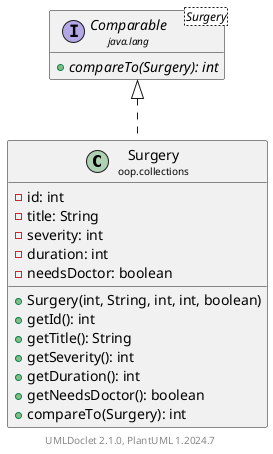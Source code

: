 @startuml
    set namespaceSeparator none
    hide empty fields
    hide empty methods

    class "<size:14>Surgery\n<size:10>oop.collections" as oop.collections.Surgery [[Surgery.html]] {
        -id: int
        -title: String
        -severity: int
        -duration: int
        -needsDoctor: boolean
        +Surgery(int, String, int, int, boolean)
        +getId(): int
        +getTitle(): String
        +getSeverity(): int
        +getDuration(): int
        +getNeedsDoctor(): boolean
        +compareTo(Surgery): int
    }

    interface "<size:14>Comparable\n<size:10>java.lang" as java.lang.Comparable<Surgery> {
        {abstract} +compareTo(Surgery): int
    }

    java.lang.Comparable <|.. oop.collections.Surgery

    center footer UMLDoclet 2.1.0, PlantUML %version()
@enduml

